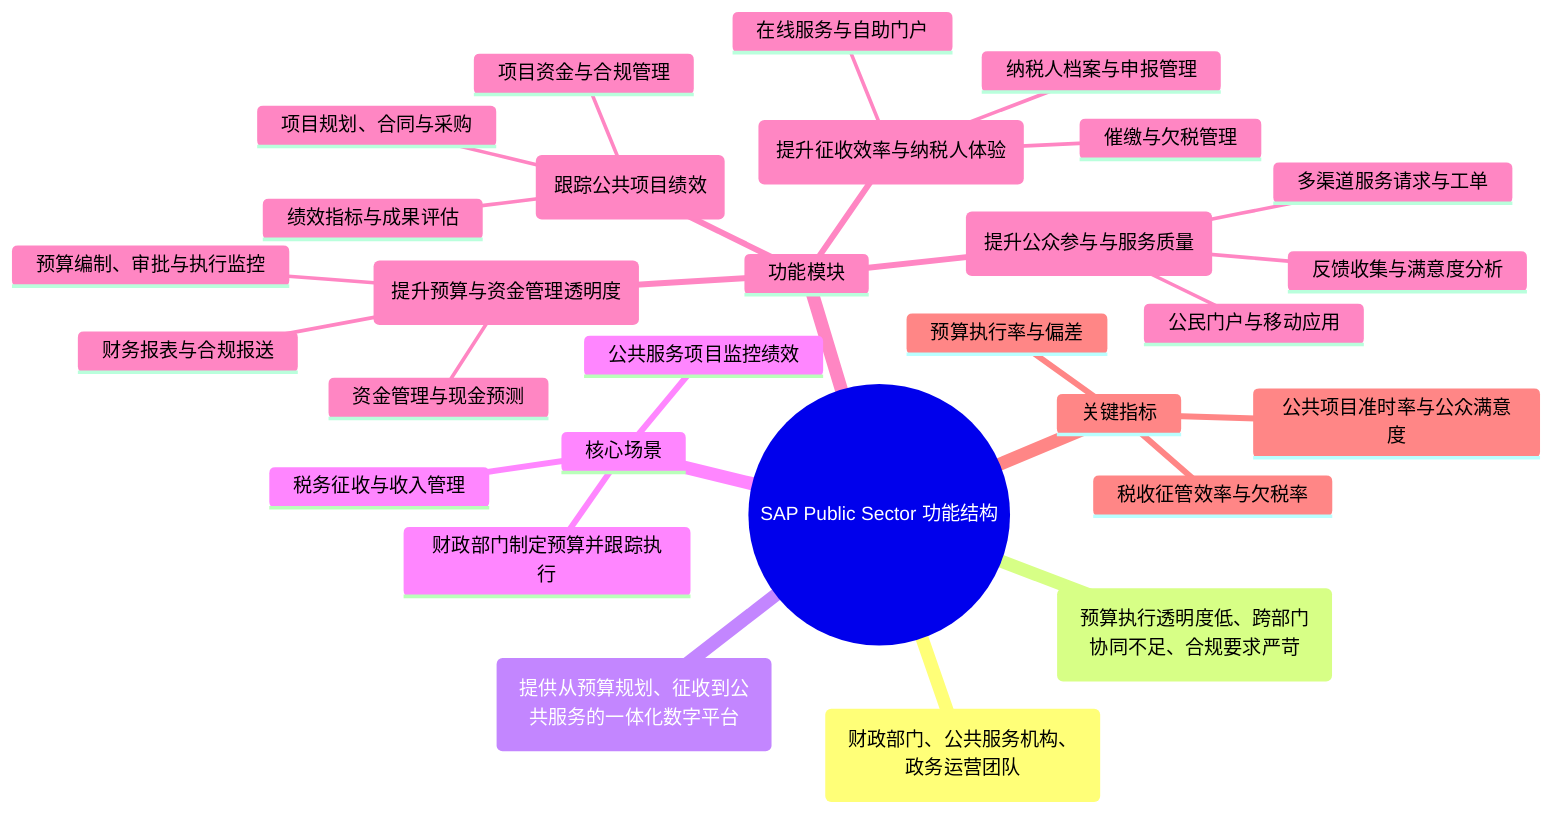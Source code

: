 %% Auto-generated by scripts/generate_assets.py
mindmap
  root((SAP Public Sector 功能结构))
    目标用户(财政部门、公共服务机构、政务运营团队)
    核心痛点(预算执行透明度低、跨部门协同不足、合规要求严苛)
    价值主张(提供从预算规划、征收到公共服务的一体化数字平台)
    核心场景
      财政部门制定预算并跟踪执行
      税务征收与收入管理
      公共服务项目监控绩效
    功能模块
      公共财务管理(提升预算与资金管理透明度)
        预算编制、审批与执行监控
        资金管理与现金预测
        财务报表与合规报送
      税费征收(提升征收效率与纳税人体验)
        纳税人档案与申报管理
        催缴与欠税管理
        在线服务与自助门户
      公共服务项目(跟踪公共项目绩效)
        项目规划、合同与采购
        绩效指标与成果评估
        项目资金与合规管理
      公民服务与互动(提升公众参与与服务质量)
        多渠道服务请求与工单
        公民门户与移动应用
        反馈收集与满意度分析
    关键指标
      预算执行率与偏差
      税收征管效率与欠税率
      公共项目准时率与公众满意度